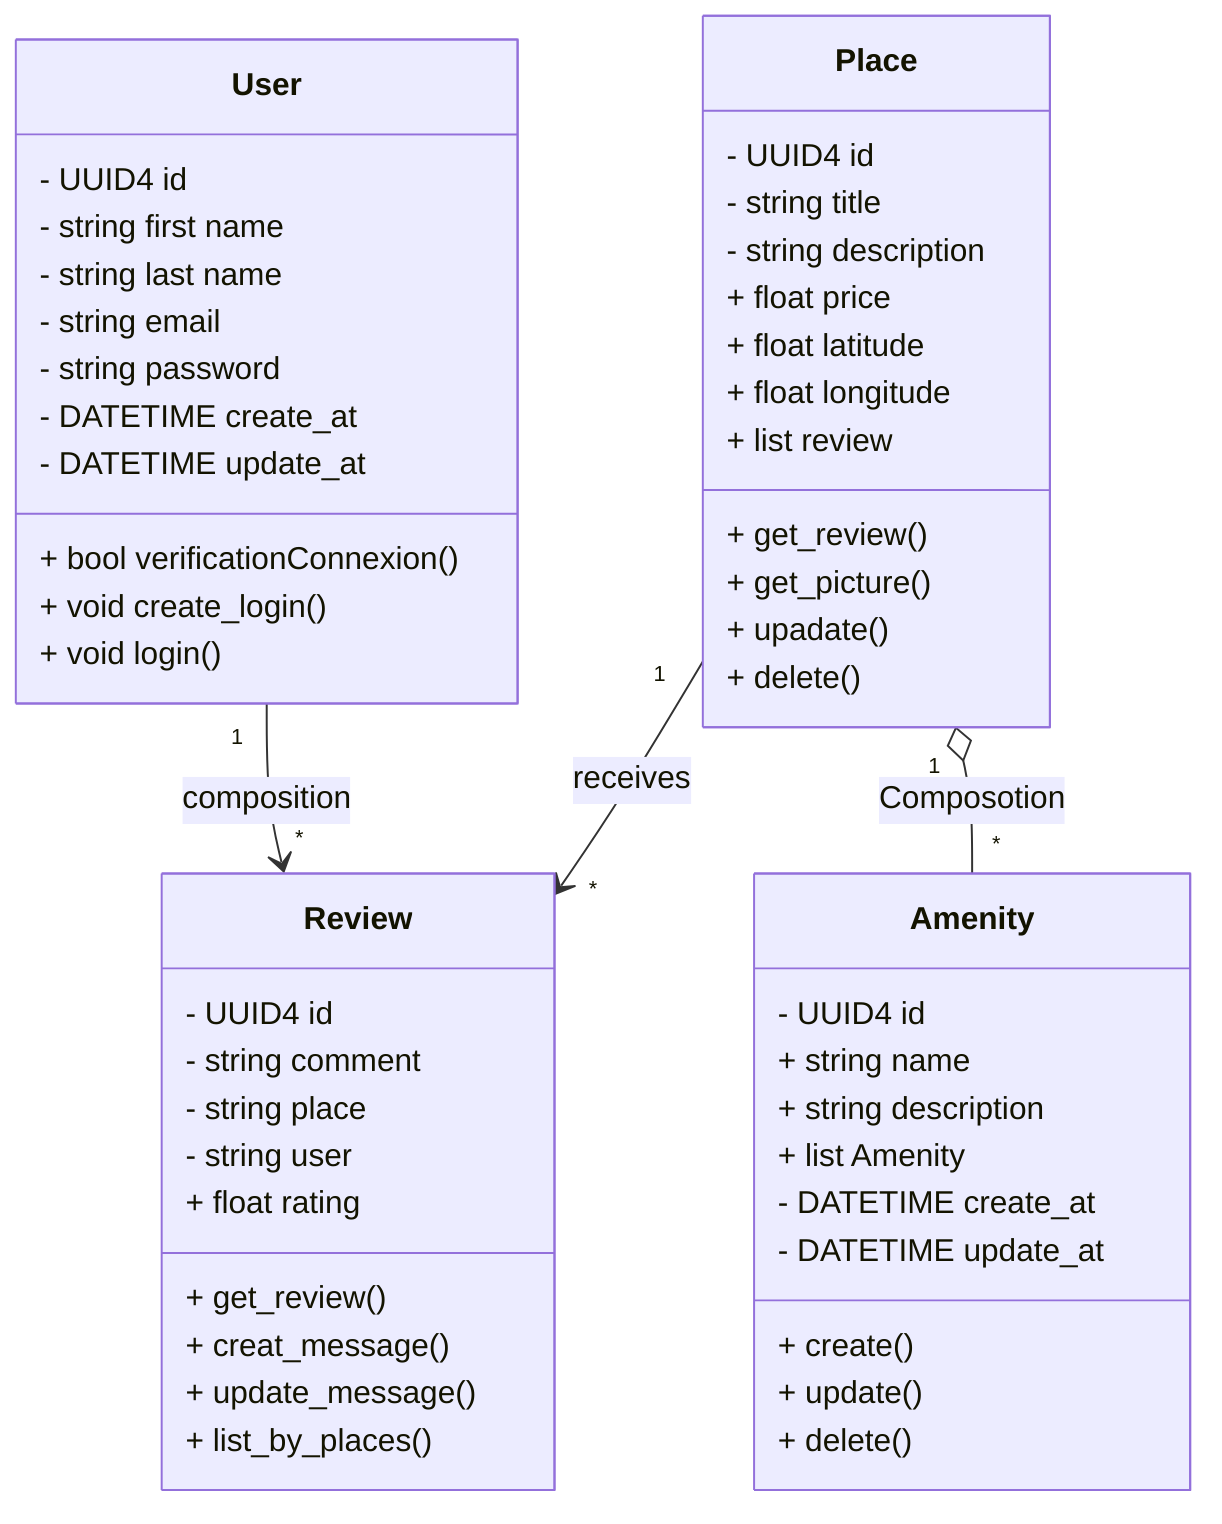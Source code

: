 classDiagram
    class User {
    - UUID4 id
    - string first name
    - string last name
    - string email
    - string password
    - DATETIME create_at
    - DATETIME update_at
    + bool verificationConnexion()
    + void create_login()
    + void login()
}
    class Review {
    - UUID4 id
    - string comment
    - string place
    - string user
    + float rating
    + get_review()
    + creat_message()
    + update_message()
    + list_by_places()
}

User "1" --> "*" Review : composition

class Place {
    - UUID4 id
    - string title
    - string description
    + float price
    + float latitude
    + float longitude
    + list review
    + get_review()
    + get_picture()
    + upadate()
    + delete()

}

Place "1" --> "*" Review : receives

class Amenity {
    - UUID4 id
    + string name
    + string description
    + list Amenity
    - DATETIME create_at
    - DATETIME update_at
    + create()
    + update()
    + delete()
}

Place "1" o-- "*" Amenity : Composotion